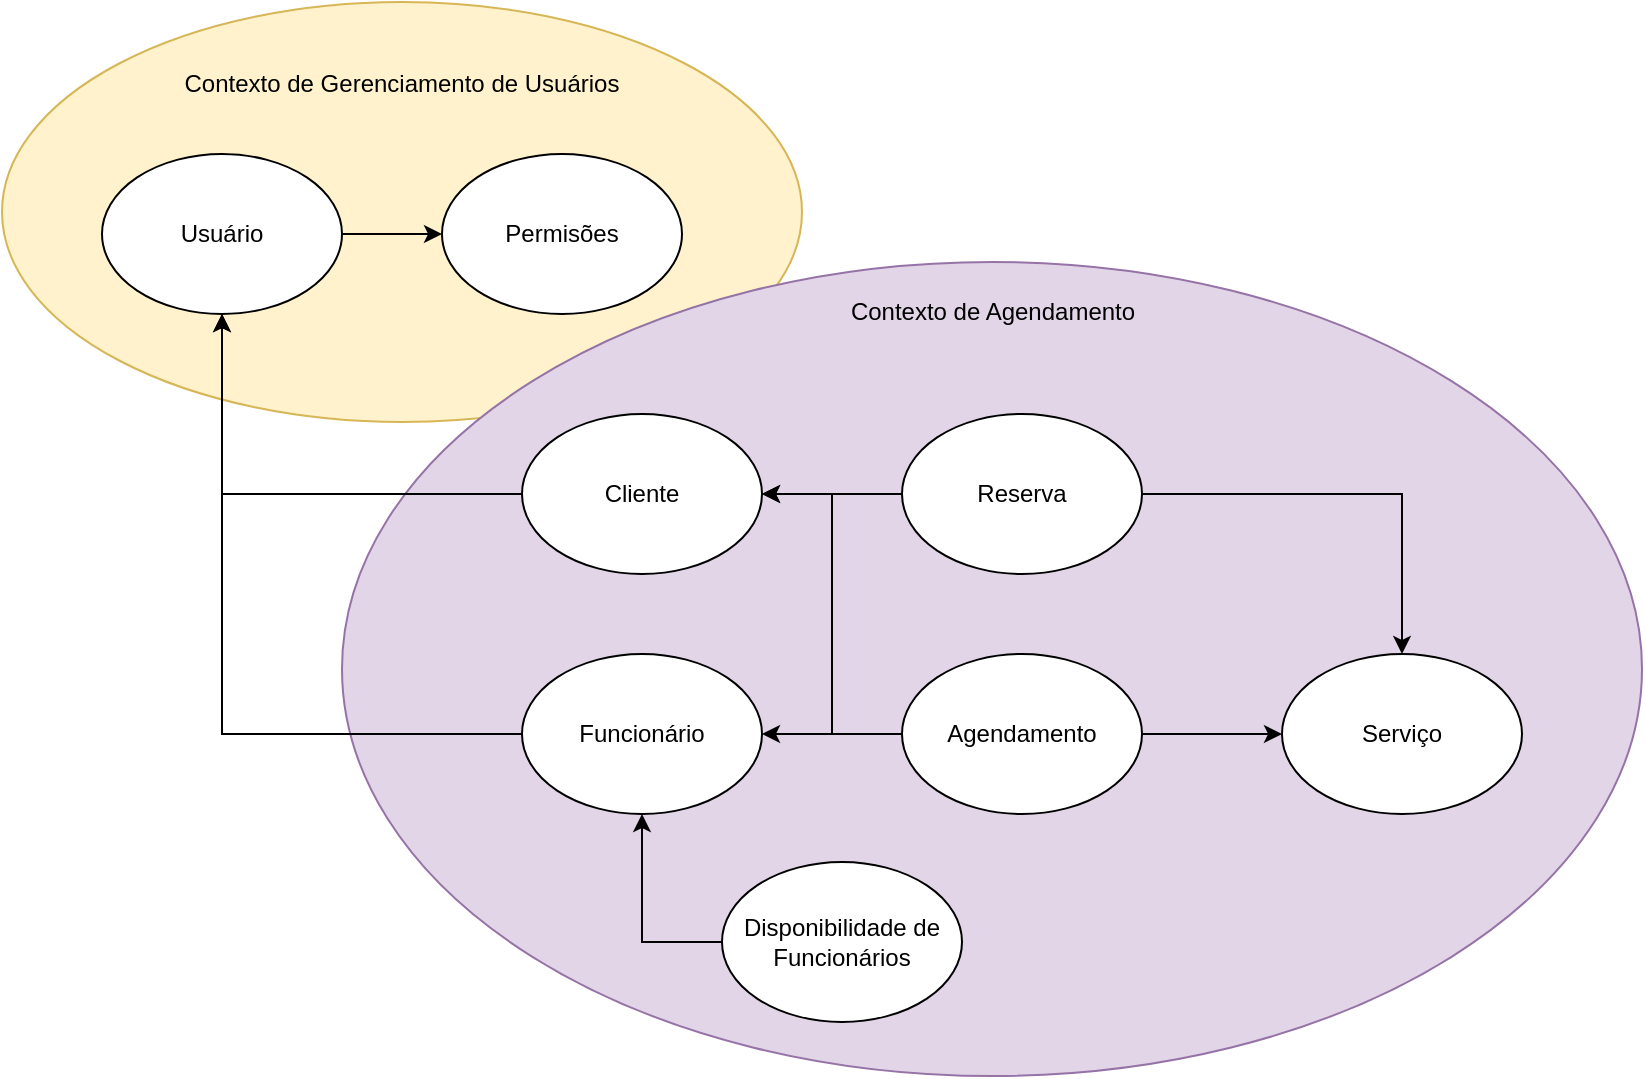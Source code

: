 <mxfile version="24.7.17">
  <diagram name="Page-1" id="OvjEdps1brnacFzK1yD7">
    <mxGraphModel dx="1500" dy="873" grid="1" gridSize="10" guides="1" tooltips="1" connect="1" arrows="1" fold="1" page="1" pageScale="1" pageWidth="850" pageHeight="1100" math="0" shadow="0">
      <root>
        <mxCell id="0" />
        <mxCell id="1" parent="0" />
        <mxCell id="NNNaJvLVNLUeketesnMX-12" value="" style="ellipse;whiteSpace=wrap;html=1;fillColor=#fff2cc;strokeColor=#d6b656;" parent="1" vertex="1">
          <mxGeometry x="20" y="20" width="400" height="210" as="geometry" />
        </mxCell>
        <mxCell id="NNNaJvLVNLUeketesnMX-11" value="" style="ellipse;whiteSpace=wrap;html=1;fillColor=#e1d5e7;strokeColor=#9673a6;" parent="1" vertex="1">
          <mxGeometry x="190" y="150" width="650" height="407" as="geometry" />
        </mxCell>
        <mxCell id="ioodJzgSHeKRG4t8CVHe-16" style="edgeStyle=orthogonalEdgeStyle;rounded=0;orthogonalLoop=1;jettySize=auto;html=1;entryX=0.5;entryY=1;entryDx=0;entryDy=0;" parent="1" source="ioodJzgSHeKRG4t8CVHe-1" target="ioodJzgSHeKRG4t8CVHe-2" edge="1">
          <mxGeometry relative="1" as="geometry" />
        </mxCell>
        <mxCell id="ioodJzgSHeKRG4t8CVHe-1" value="Funcionário" style="ellipse;whiteSpace=wrap;html=1;" parent="1" vertex="1">
          <mxGeometry x="280" y="346" width="120" height="80" as="geometry" />
        </mxCell>
        <mxCell id="ioodJzgSHeKRG4t8CVHe-15" style="edgeStyle=orthogonalEdgeStyle;rounded=0;orthogonalLoop=1;jettySize=auto;html=1;entryX=0;entryY=0.5;entryDx=0;entryDy=0;" parent="1" source="ioodJzgSHeKRG4t8CVHe-2" target="ioodJzgSHeKRG4t8CVHe-4" edge="1">
          <mxGeometry relative="1" as="geometry" />
        </mxCell>
        <mxCell id="ioodJzgSHeKRG4t8CVHe-2" value="Usuário" style="ellipse;whiteSpace=wrap;html=1;" parent="1" vertex="1">
          <mxGeometry x="70" y="96" width="120" height="80" as="geometry" />
        </mxCell>
        <mxCell id="NNNaJvLVNLUeketesnMX-14" style="edgeStyle=orthogonalEdgeStyle;rounded=0;orthogonalLoop=1;jettySize=auto;html=1;entryX=0.5;entryY=1;entryDx=0;entryDy=0;" parent="1" source="ioodJzgSHeKRG4t8CVHe-3" target="ioodJzgSHeKRG4t8CVHe-2" edge="1">
          <mxGeometry relative="1" as="geometry" />
        </mxCell>
        <mxCell id="ioodJzgSHeKRG4t8CVHe-3" value="Cliente" style="ellipse;whiteSpace=wrap;html=1;" parent="1" vertex="1">
          <mxGeometry x="280" y="226" width="120" height="80" as="geometry" />
        </mxCell>
        <mxCell id="ioodJzgSHeKRG4t8CVHe-4" value="Permisões" style="ellipse;whiteSpace=wrap;html=1;" parent="1" vertex="1">
          <mxGeometry x="240" y="96" width="120" height="80" as="geometry" />
        </mxCell>
        <mxCell id="ioodJzgSHeKRG4t8CVHe-5" value="Serviço" style="ellipse;whiteSpace=wrap;html=1;" parent="1" vertex="1">
          <mxGeometry x="660" y="346" width="120" height="80" as="geometry" />
        </mxCell>
        <mxCell id="ioodJzgSHeKRG4t8CVHe-11" style="edgeStyle=orthogonalEdgeStyle;rounded=0;orthogonalLoop=1;jettySize=auto;html=1;entryX=1;entryY=0.5;entryDx=0;entryDy=0;" parent="1" source="ioodJzgSHeKRG4t8CVHe-6" target="ioodJzgSHeKRG4t8CVHe-1" edge="1">
          <mxGeometry relative="1" as="geometry" />
        </mxCell>
        <mxCell id="TGdmHyWyGc40I5xQv91a-4" style="edgeStyle=orthogonalEdgeStyle;rounded=0;orthogonalLoop=1;jettySize=auto;html=1;entryX=0;entryY=0.5;entryDx=0;entryDy=0;" edge="1" parent="1" source="ioodJzgSHeKRG4t8CVHe-6" target="ioodJzgSHeKRG4t8CVHe-5">
          <mxGeometry relative="1" as="geometry" />
        </mxCell>
        <mxCell id="TGdmHyWyGc40I5xQv91a-7" style="edgeStyle=orthogonalEdgeStyle;rounded=0;orthogonalLoop=1;jettySize=auto;html=1;entryX=1;entryY=0.5;entryDx=0;entryDy=0;" edge="1" parent="1" source="ioodJzgSHeKRG4t8CVHe-6" target="ioodJzgSHeKRG4t8CVHe-3">
          <mxGeometry relative="1" as="geometry" />
        </mxCell>
        <mxCell id="ioodJzgSHeKRG4t8CVHe-6" value="Agendamento" style="ellipse;whiteSpace=wrap;html=1;" parent="1" vertex="1">
          <mxGeometry x="470" y="346" width="120" height="80" as="geometry" />
        </mxCell>
        <mxCell id="D7WQqzF42lgSmJypEOaP-2" value="Contexto de Gerenciamento de Usuários" style="text;html=1;align=center;verticalAlign=middle;whiteSpace=wrap;rounded=0;" parent="1" vertex="1">
          <mxGeometry x="101.25" y="46" width="237.5" height="30" as="geometry" />
        </mxCell>
        <mxCell id="D7WQqzF42lgSmJypEOaP-3" value="Contexto de Agendamento" style="text;html=1;align=center;verticalAlign=middle;whiteSpace=wrap;rounded=0;" parent="1" vertex="1">
          <mxGeometry x="417.5" y="160" width="195" height="30" as="geometry" />
        </mxCell>
        <mxCell id="TGdmHyWyGc40I5xQv91a-5" style="edgeStyle=orthogonalEdgeStyle;rounded=0;orthogonalLoop=1;jettySize=auto;html=1;entryX=0.5;entryY=0;entryDx=0;entryDy=0;" edge="1" parent="1" source="TGdmHyWyGc40I5xQv91a-1" target="ioodJzgSHeKRG4t8CVHe-5">
          <mxGeometry relative="1" as="geometry" />
        </mxCell>
        <mxCell id="TGdmHyWyGc40I5xQv91a-8" style="edgeStyle=orthogonalEdgeStyle;rounded=0;orthogonalLoop=1;jettySize=auto;html=1;entryX=1;entryY=0.5;entryDx=0;entryDy=0;" edge="1" parent="1" source="TGdmHyWyGc40I5xQv91a-1" target="ioodJzgSHeKRG4t8CVHe-3">
          <mxGeometry relative="1" as="geometry" />
        </mxCell>
        <mxCell id="TGdmHyWyGc40I5xQv91a-1" value="Reserva" style="ellipse;whiteSpace=wrap;html=1;" vertex="1" parent="1">
          <mxGeometry x="470" y="226" width="120" height="80" as="geometry" />
        </mxCell>
        <mxCell id="TGdmHyWyGc40I5xQv91a-3" style="edgeStyle=orthogonalEdgeStyle;rounded=0;orthogonalLoop=1;jettySize=auto;html=1;entryX=0.5;entryY=1;entryDx=0;entryDy=0;exitX=0;exitY=0.5;exitDx=0;exitDy=0;" edge="1" parent="1" source="TGdmHyWyGc40I5xQv91a-2" target="ioodJzgSHeKRG4t8CVHe-1">
          <mxGeometry relative="1" as="geometry" />
        </mxCell>
        <mxCell id="TGdmHyWyGc40I5xQv91a-2" value="Disponibilidade de Funcionários" style="ellipse;whiteSpace=wrap;html=1;" vertex="1" parent="1">
          <mxGeometry x="380" y="450" width="120" height="80" as="geometry" />
        </mxCell>
      </root>
    </mxGraphModel>
  </diagram>
</mxfile>
